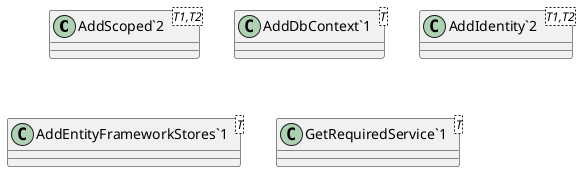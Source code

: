 @startuml
class "AddScoped`2"<T1,T2> {
}
class "AddDbContext`1"<T> {
}
class "AddIdentity`2"<T1,T2> {
}
class "AddEntityFrameworkStores`1"<T> {
}
class "GetRequiredService`1"<T> {
}
@enduml
